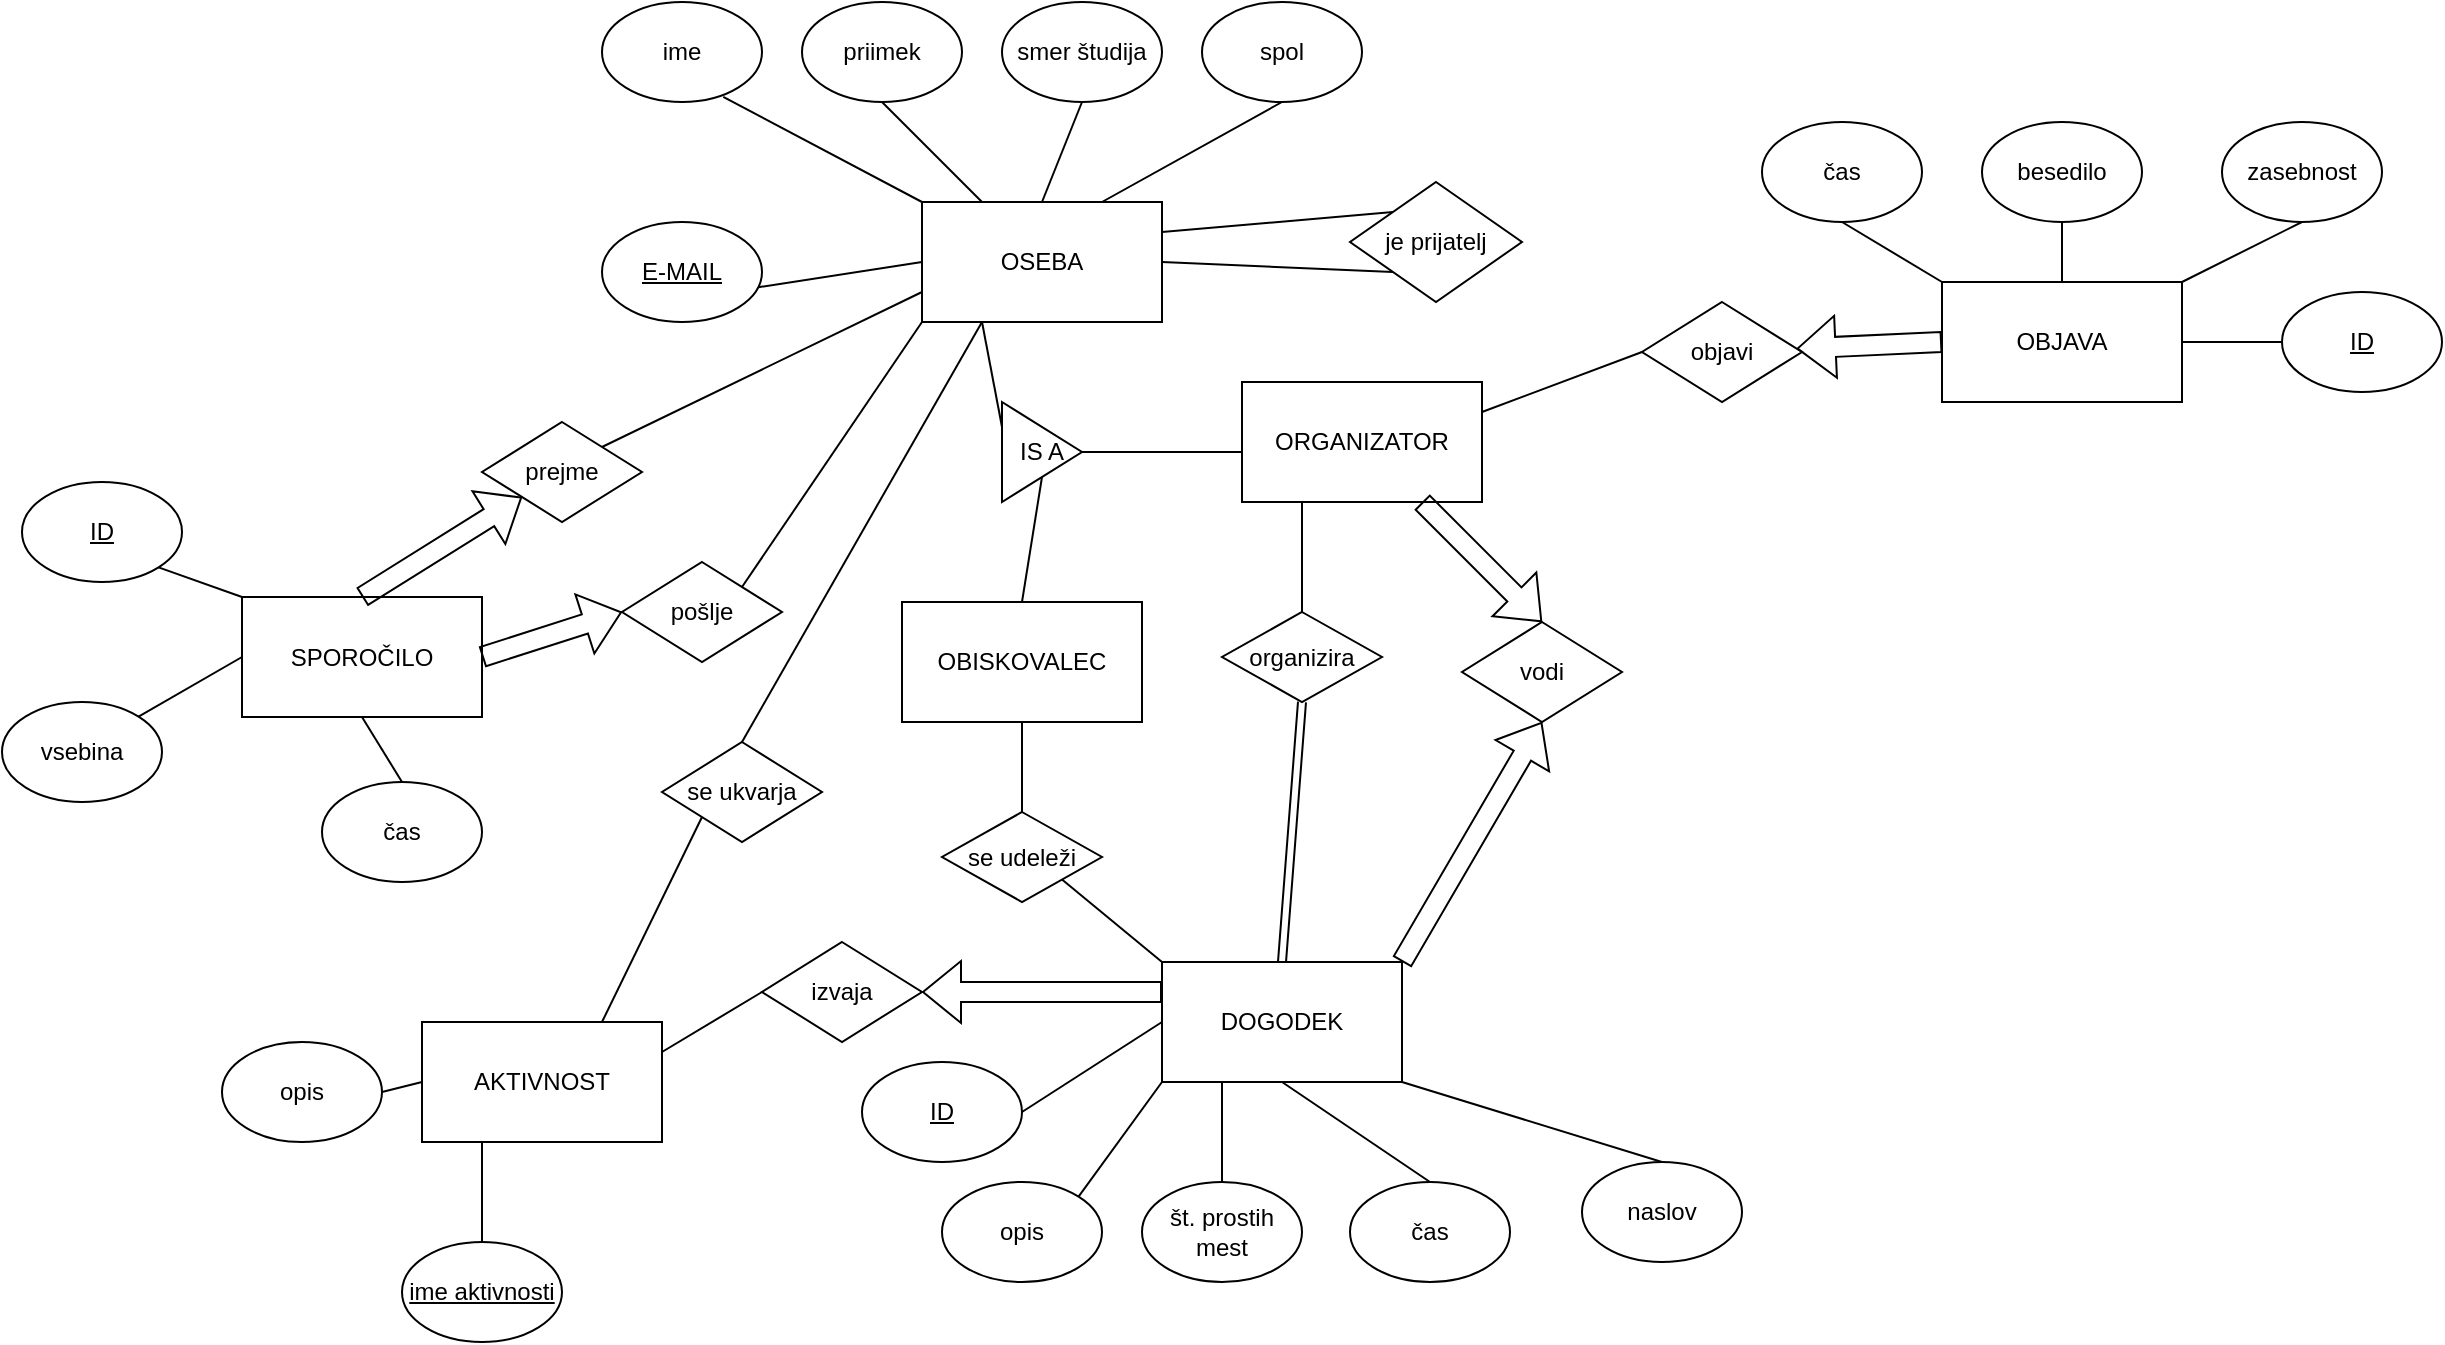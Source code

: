 <mxfile version="24.1.0" type="device">
  <diagram name="Page-1" id="Tp_HCpK_Qih_PjosU47I">
    <mxGraphModel dx="1863" dy="606" grid="1" gridSize="10" guides="1" tooltips="1" connect="1" arrows="1" fold="1" page="1" pageScale="1" pageWidth="827" pageHeight="1169" math="0" shadow="0">
      <root>
        <mxCell id="0" />
        <mxCell id="1" parent="0" />
        <mxCell id="pRCXdVqekEFX91QpnFJt-1" value="OSEBA" style="rounded=0;whiteSpace=wrap;html=1;" parent="1" vertex="1">
          <mxGeometry x="120" y="260" width="120" height="60" as="geometry" />
        </mxCell>
        <mxCell id="pRCXdVqekEFX91QpnFJt-2" value="DOGODEK" style="rounded=0;whiteSpace=wrap;html=1;" parent="1" vertex="1">
          <mxGeometry x="240" y="640" width="120" height="60" as="geometry" />
        </mxCell>
        <mxCell id="iifiJUeVj2P6wkOjP6AG-1" value="OBJAVA" style="rounded=0;whiteSpace=wrap;html=1;" parent="1" vertex="1">
          <mxGeometry x="630" y="300" width="120" height="60" as="geometry" />
        </mxCell>
        <mxCell id="iifiJUeVj2P6wkOjP6AG-2" value="SPOROČILO" style="rounded=0;whiteSpace=wrap;html=1;" parent="1" vertex="1">
          <mxGeometry x="-220" y="457.5" width="120" height="60" as="geometry" />
        </mxCell>
        <mxCell id="iifiJUeVj2P6wkOjP6AG-3" value="&lt;u&gt;E-MAIL&lt;/u&gt;" style="ellipse;whiteSpace=wrap;html=1;" parent="1" vertex="1">
          <mxGeometry x="-40" y="270" width="80" height="50" as="geometry" />
        </mxCell>
        <mxCell id="iifiJUeVj2P6wkOjP6AG-4" value="ime" style="ellipse;whiteSpace=wrap;html=1;" parent="1" vertex="1">
          <mxGeometry x="-40" y="160" width="80" height="50" as="geometry" />
        </mxCell>
        <mxCell id="iifiJUeVj2P6wkOjP6AG-6" value="priimek" style="ellipse;whiteSpace=wrap;html=1;" parent="1" vertex="1">
          <mxGeometry x="60" y="160" width="80" height="50" as="geometry" />
        </mxCell>
        <mxCell id="iifiJUeVj2P6wkOjP6AG-7" value="smer študija" style="ellipse;whiteSpace=wrap;html=1;" parent="1" vertex="1">
          <mxGeometry x="160" y="160" width="80" height="50" as="geometry" />
        </mxCell>
        <mxCell id="iifiJUeVj2P6wkOjP6AG-8" value="spol" style="ellipse;whiteSpace=wrap;html=1;" parent="1" vertex="1">
          <mxGeometry x="260" y="160" width="80" height="50" as="geometry" />
        </mxCell>
        <mxCell id="iifiJUeVj2P6wkOjP6AG-9" value="" style="endArrow=none;html=1;rounded=0;exitX=0.978;exitY=0.652;exitDx=0;exitDy=0;exitPerimeter=0;entryX=0;entryY=0.5;entryDx=0;entryDy=0;" parent="1" source="iifiJUeVj2P6wkOjP6AG-3" target="pRCXdVqekEFX91QpnFJt-1" edge="1">
          <mxGeometry width="50" height="50" relative="1" as="geometry">
            <mxPoint y="320" as="sourcePoint" />
            <mxPoint x="390" y="395" as="targetPoint" />
          </mxGeometry>
        </mxCell>
        <mxCell id="iifiJUeVj2P6wkOjP6AG-10" value="" style="endArrow=none;html=1;rounded=0;exitX=0.5;exitY=1;exitDx=0;exitDy=0;entryX=0.5;entryY=0;entryDx=0;entryDy=0;" parent="1" source="iifiJUeVj2P6wkOjP6AG-7" target="pRCXdVqekEFX91QpnFJt-1" edge="1">
          <mxGeometry width="50" height="50" relative="1" as="geometry">
            <mxPoint x="380" y="420" as="sourcePoint" />
            <mxPoint x="430" y="370" as="targetPoint" />
          </mxGeometry>
        </mxCell>
        <mxCell id="iifiJUeVj2P6wkOjP6AG-11" value="" style="endArrow=none;html=1;rounded=0;exitX=0.5;exitY=1;exitDx=0;exitDy=0;entryX=0.25;entryY=0;entryDx=0;entryDy=0;" parent="1" source="iifiJUeVj2P6wkOjP6AG-6" target="pRCXdVqekEFX91QpnFJt-1" edge="1">
          <mxGeometry width="50" height="50" relative="1" as="geometry">
            <mxPoint x="390" y="420" as="sourcePoint" />
            <mxPoint x="430" y="370" as="targetPoint" />
          </mxGeometry>
        </mxCell>
        <mxCell id="iifiJUeVj2P6wkOjP6AG-12" value="" style="endArrow=none;html=1;rounded=0;exitX=0.758;exitY=0.948;exitDx=0;exitDy=0;exitPerimeter=0;entryX=0;entryY=0;entryDx=0;entryDy=0;" parent="1" source="iifiJUeVj2P6wkOjP6AG-4" target="pRCXdVqekEFX91QpnFJt-1" edge="1">
          <mxGeometry width="50" height="50" relative="1" as="geometry">
            <mxPoint x="380" y="420" as="sourcePoint" />
            <mxPoint x="430" y="370" as="targetPoint" />
          </mxGeometry>
        </mxCell>
        <mxCell id="iifiJUeVj2P6wkOjP6AG-13" value="" style="endArrow=none;html=1;rounded=0;exitX=0.5;exitY=1;exitDx=0;exitDy=0;entryX=0.75;entryY=0;entryDx=0;entryDy=0;" parent="1" source="iifiJUeVj2P6wkOjP6AG-8" target="pRCXdVqekEFX91QpnFJt-1" edge="1">
          <mxGeometry width="50" height="50" relative="1" as="geometry">
            <mxPoint x="380" y="420" as="sourcePoint" />
            <mxPoint x="430" y="370" as="targetPoint" />
          </mxGeometry>
        </mxCell>
        <mxCell id="iifiJUeVj2P6wkOjP6AG-14" value="IS A" style="triangle;whiteSpace=wrap;html=1;" parent="1" vertex="1">
          <mxGeometry x="160" y="360" width="40" height="50" as="geometry" />
        </mxCell>
        <mxCell id="iifiJUeVj2P6wkOjP6AG-15" value="ORGANIZATOR" style="rounded=0;whiteSpace=wrap;html=1;" parent="1" vertex="1">
          <mxGeometry x="280" y="350" width="120" height="60" as="geometry" />
        </mxCell>
        <mxCell id="iifiJUeVj2P6wkOjP6AG-17" value="OBISKOVALEC" style="rounded=0;whiteSpace=wrap;html=1;" parent="1" vertex="1">
          <mxGeometry x="110" y="460" width="120" height="60" as="geometry" />
        </mxCell>
        <mxCell id="iifiJUeVj2P6wkOjP6AG-18" value="" style="endArrow=none;html=1;rounded=0;exitX=0.25;exitY=1;exitDx=0;exitDy=0;entryX=0;entryY=0.25;entryDx=0;entryDy=0;" parent="1" source="pRCXdVqekEFX91QpnFJt-1" target="iifiJUeVj2P6wkOjP6AG-14" edge="1">
          <mxGeometry width="50" height="50" relative="1" as="geometry">
            <mxPoint x="380" y="420" as="sourcePoint" />
            <mxPoint x="430" y="370" as="targetPoint" />
          </mxGeometry>
        </mxCell>
        <mxCell id="iifiJUeVj2P6wkOjP6AG-19" value="" style="endArrow=none;html=1;rounded=0;exitX=1;exitY=0.5;exitDx=0;exitDy=0;entryX=0;entryY=0.583;entryDx=0;entryDy=0;entryPerimeter=0;" parent="1" source="iifiJUeVj2P6wkOjP6AG-14" target="iifiJUeVj2P6wkOjP6AG-15" edge="1">
          <mxGeometry width="50" height="50" relative="1" as="geometry">
            <mxPoint x="380" y="420" as="sourcePoint" />
            <mxPoint x="430" y="370" as="targetPoint" />
          </mxGeometry>
        </mxCell>
        <mxCell id="iifiJUeVj2P6wkOjP6AG-20" value="" style="endArrow=none;html=1;rounded=0;exitX=0.5;exitY=1;exitDx=0;exitDy=0;entryX=0.5;entryY=0;entryDx=0;entryDy=0;" parent="1" source="iifiJUeVj2P6wkOjP6AG-14" target="iifiJUeVj2P6wkOjP6AG-17" edge="1">
          <mxGeometry width="50" height="50" relative="1" as="geometry">
            <mxPoint x="380" y="420" as="sourcePoint" />
            <mxPoint x="430" y="370" as="targetPoint" />
          </mxGeometry>
        </mxCell>
        <mxCell id="iifiJUeVj2P6wkOjP6AG-21" value="je prijatelj" style="rhombus;whiteSpace=wrap;html=1;" parent="1" vertex="1">
          <mxGeometry x="334" y="250" width="86" height="60" as="geometry" />
        </mxCell>
        <mxCell id="iifiJUeVj2P6wkOjP6AG-22" value="" style="endArrow=none;html=1;rounded=0;exitX=1;exitY=0.25;exitDx=0;exitDy=0;entryX=0;entryY=0;entryDx=0;entryDy=0;" parent="1" source="pRCXdVqekEFX91QpnFJt-1" target="iifiJUeVj2P6wkOjP6AG-21" edge="1">
          <mxGeometry width="50" height="50" relative="1" as="geometry">
            <mxPoint x="380" y="420" as="sourcePoint" />
            <mxPoint x="430" y="370" as="targetPoint" />
          </mxGeometry>
        </mxCell>
        <mxCell id="iifiJUeVj2P6wkOjP6AG-23" value="" style="endArrow=none;html=1;rounded=0;exitX=1;exitY=0.5;exitDx=0;exitDy=0;entryX=0;entryY=1;entryDx=0;entryDy=0;" parent="1" source="pRCXdVqekEFX91QpnFJt-1" target="iifiJUeVj2P6wkOjP6AG-21" edge="1">
          <mxGeometry width="50" height="50" relative="1" as="geometry">
            <mxPoint x="380" y="420" as="sourcePoint" />
            <mxPoint x="430" y="370" as="targetPoint" />
          </mxGeometry>
        </mxCell>
        <mxCell id="iifiJUeVj2P6wkOjP6AG-24" value="vodi" style="rhombus;whiteSpace=wrap;html=1;" parent="1" vertex="1">
          <mxGeometry x="390" y="470" width="80" height="50" as="geometry" />
        </mxCell>
        <mxCell id="iifiJUeVj2P6wkOjP6AG-25" value="organizira" style="rhombus;whiteSpace=wrap;html=1;" parent="1" vertex="1">
          <mxGeometry x="270" y="465" width="80" height="45" as="geometry" />
        </mxCell>
        <mxCell id="iifiJUeVj2P6wkOjP6AG-26" value="" style="shape=flexArrow;endArrow=classic;html=1;rounded=0;exitX=0.75;exitY=1;exitDx=0;exitDy=0;" parent="1" source="iifiJUeVj2P6wkOjP6AG-15" edge="1">
          <mxGeometry width="50" height="50" relative="1" as="geometry">
            <mxPoint x="380" y="520" as="sourcePoint" />
            <mxPoint x="430" y="470" as="targetPoint" />
          </mxGeometry>
        </mxCell>
        <mxCell id="iifiJUeVj2P6wkOjP6AG-27" value="" style="shape=flexArrow;endArrow=classic;html=1;rounded=0;exitX=1;exitY=0;exitDx=0;exitDy=0;entryX=0.5;entryY=1;entryDx=0;entryDy=0;" parent="1" source="pRCXdVqekEFX91QpnFJt-2" target="iifiJUeVj2P6wkOjP6AG-24" edge="1">
          <mxGeometry width="50" height="50" relative="1" as="geometry">
            <mxPoint x="380" y="520" as="sourcePoint" />
            <mxPoint x="430" y="470" as="targetPoint" />
          </mxGeometry>
        </mxCell>
        <mxCell id="iifiJUeVj2P6wkOjP6AG-28" value="" style="shape=link;html=1;rounded=0;exitX=0.5;exitY=0;exitDx=0;exitDy=0;entryX=0.5;entryY=1;entryDx=0;entryDy=0;" parent="1" source="pRCXdVqekEFX91QpnFJt-2" target="iifiJUeVj2P6wkOjP6AG-25" edge="1">
          <mxGeometry width="100" relative="1" as="geometry">
            <mxPoint x="360" y="490" as="sourcePoint" />
            <mxPoint x="460" y="490" as="targetPoint" />
          </mxGeometry>
        </mxCell>
        <mxCell id="iifiJUeVj2P6wkOjP6AG-29" value="" style="endArrow=none;html=1;rounded=0;exitX=0.5;exitY=0;exitDx=0;exitDy=0;entryX=0.25;entryY=1;entryDx=0;entryDy=0;" parent="1" source="iifiJUeVj2P6wkOjP6AG-25" target="iifiJUeVj2P6wkOjP6AG-15" edge="1">
          <mxGeometry width="50" height="50" relative="1" as="geometry">
            <mxPoint x="380" y="520" as="sourcePoint" />
            <mxPoint x="430" y="470" as="targetPoint" />
          </mxGeometry>
        </mxCell>
        <mxCell id="iifiJUeVj2P6wkOjP6AG-30" value="" style="endArrow=none;html=1;rounded=0;exitX=0.5;exitY=1;exitDx=0;exitDy=0;entryX=0.5;entryY=0;entryDx=0;entryDy=0;" parent="1" source="iifiJUeVj2P6wkOjP6AG-17" target="iifiJUeVj2P6wkOjP6AG-31" edge="1">
          <mxGeometry width="50" height="50" relative="1" as="geometry">
            <mxPoint x="380" y="520" as="sourcePoint" />
            <mxPoint x="170" y="560" as="targetPoint" />
          </mxGeometry>
        </mxCell>
        <mxCell id="iifiJUeVj2P6wkOjP6AG-31" value="se udeleži" style="rhombus;whiteSpace=wrap;html=1;" parent="1" vertex="1">
          <mxGeometry x="130" y="565" width="80" height="45" as="geometry" />
        </mxCell>
        <mxCell id="iifiJUeVj2P6wkOjP6AG-32" value="" style="endArrow=none;html=1;rounded=0;exitX=1;exitY=1;exitDx=0;exitDy=0;entryX=0;entryY=0;entryDx=0;entryDy=0;" parent="1" source="iifiJUeVj2P6wkOjP6AG-31" target="pRCXdVqekEFX91QpnFJt-2" edge="1">
          <mxGeometry width="50" height="50" relative="1" as="geometry">
            <mxPoint x="380" y="520" as="sourcePoint" />
            <mxPoint x="430" y="470" as="targetPoint" />
          </mxGeometry>
        </mxCell>
        <mxCell id="iifiJUeVj2P6wkOjP6AG-33" value="čas" style="ellipse;whiteSpace=wrap;html=1;" parent="1" vertex="1">
          <mxGeometry x="540" y="220" width="80" height="50" as="geometry" />
        </mxCell>
        <mxCell id="iifiJUeVj2P6wkOjP6AG-34" value="naslov" style="ellipse;whiteSpace=wrap;html=1;" parent="1" vertex="1">
          <mxGeometry x="450" y="740" width="80" height="50" as="geometry" />
        </mxCell>
        <mxCell id="iifiJUeVj2P6wkOjP6AG-35" value="čas" style="ellipse;whiteSpace=wrap;html=1;" parent="1" vertex="1">
          <mxGeometry x="334" y="750" width="80" height="50" as="geometry" />
        </mxCell>
        <mxCell id="iifiJUeVj2P6wkOjP6AG-36" value="št. prostih&lt;div&gt;mest&lt;/div&gt;" style="ellipse;whiteSpace=wrap;html=1;" parent="1" vertex="1">
          <mxGeometry x="230" y="750" width="80" height="50" as="geometry" />
        </mxCell>
        <mxCell id="iifiJUeVj2P6wkOjP6AG-37" value="opis" style="ellipse;whiteSpace=wrap;html=1;" parent="1" vertex="1">
          <mxGeometry x="130" y="750" width="80" height="50" as="geometry" />
        </mxCell>
        <mxCell id="iifiJUeVj2P6wkOjP6AG-38" value="&lt;u&gt;ID&lt;/u&gt;" style="ellipse;whiteSpace=wrap;html=1;" parent="1" vertex="1">
          <mxGeometry x="90" y="690" width="80" height="50" as="geometry" />
        </mxCell>
        <mxCell id="iifiJUeVj2P6wkOjP6AG-39" value="" style="endArrow=none;html=1;rounded=0;exitX=0.5;exitY=0;exitDx=0;exitDy=0;entryX=1;entryY=1;entryDx=0;entryDy=0;" parent="1" source="iifiJUeVj2P6wkOjP6AG-34" target="pRCXdVqekEFX91QpnFJt-2" edge="1">
          <mxGeometry width="50" height="50" relative="1" as="geometry">
            <mxPoint x="380" y="620" as="sourcePoint" />
            <mxPoint x="430" y="570" as="targetPoint" />
          </mxGeometry>
        </mxCell>
        <mxCell id="iifiJUeVj2P6wkOjP6AG-40" value="" style="endArrow=none;html=1;rounded=0;exitX=0.5;exitY=0;exitDx=0;exitDy=0;entryX=0.5;entryY=1;entryDx=0;entryDy=0;" parent="1" source="iifiJUeVj2P6wkOjP6AG-35" target="pRCXdVqekEFX91QpnFJt-2" edge="1">
          <mxGeometry width="50" height="50" relative="1" as="geometry">
            <mxPoint x="380" y="620" as="sourcePoint" />
            <mxPoint x="430" y="570" as="targetPoint" />
          </mxGeometry>
        </mxCell>
        <mxCell id="iifiJUeVj2P6wkOjP6AG-41" value="" style="endArrow=none;html=1;rounded=0;exitX=0.5;exitY=0;exitDx=0;exitDy=0;entryX=0.25;entryY=1;entryDx=0;entryDy=0;" parent="1" source="iifiJUeVj2P6wkOjP6AG-36" target="pRCXdVqekEFX91QpnFJt-2" edge="1">
          <mxGeometry width="50" height="50" relative="1" as="geometry">
            <mxPoint x="380" y="620" as="sourcePoint" />
            <mxPoint x="430" y="570" as="targetPoint" />
          </mxGeometry>
        </mxCell>
        <mxCell id="iifiJUeVj2P6wkOjP6AG-42" value="" style="endArrow=none;html=1;rounded=0;exitX=1;exitY=0;exitDx=0;exitDy=0;entryX=0;entryY=1;entryDx=0;entryDy=0;" parent="1" source="iifiJUeVj2P6wkOjP6AG-37" target="pRCXdVqekEFX91QpnFJt-2" edge="1">
          <mxGeometry width="50" height="50" relative="1" as="geometry">
            <mxPoint x="380" y="620" as="sourcePoint" />
            <mxPoint x="430" y="570" as="targetPoint" />
          </mxGeometry>
        </mxCell>
        <mxCell id="iifiJUeVj2P6wkOjP6AG-43" value="" style="endArrow=none;html=1;rounded=0;exitX=1;exitY=0.5;exitDx=0;exitDy=0;entryX=0;entryY=0.5;entryDx=0;entryDy=0;" parent="1" source="iifiJUeVj2P6wkOjP6AG-38" target="pRCXdVqekEFX91QpnFJt-2" edge="1">
          <mxGeometry width="50" height="50" relative="1" as="geometry">
            <mxPoint x="380" y="620" as="sourcePoint" />
            <mxPoint x="430" y="570" as="targetPoint" />
          </mxGeometry>
        </mxCell>
        <mxCell id="iifiJUeVj2P6wkOjP6AG-44" value="objavi" style="rhombus;whiteSpace=wrap;html=1;" parent="1" vertex="1">
          <mxGeometry x="480" y="310" width="80" height="50" as="geometry" />
        </mxCell>
        <mxCell id="iifiJUeVj2P6wkOjP6AG-45" value="" style="shape=flexArrow;endArrow=classic;html=1;rounded=0;exitX=0;exitY=0.5;exitDx=0;exitDy=0;" parent="1" source="iifiJUeVj2P6wkOjP6AG-1" target="iifiJUeVj2P6wkOjP6AG-44" edge="1">
          <mxGeometry width="50" height="50" relative="1" as="geometry">
            <mxPoint x="380" y="520" as="sourcePoint" />
            <mxPoint x="430" y="470" as="targetPoint" />
          </mxGeometry>
        </mxCell>
        <mxCell id="iifiJUeVj2P6wkOjP6AG-46" value="" style="endArrow=none;html=1;rounded=0;entryX=0;entryY=0.5;entryDx=0;entryDy=0;exitX=1;exitY=0.25;exitDx=0;exitDy=0;" parent="1" source="iifiJUeVj2P6wkOjP6AG-15" target="iifiJUeVj2P6wkOjP6AG-44" edge="1">
          <mxGeometry width="50" height="50" relative="1" as="geometry">
            <mxPoint x="380" y="520" as="sourcePoint" />
            <mxPoint x="430" y="470" as="targetPoint" />
          </mxGeometry>
        </mxCell>
        <mxCell id="iifiJUeVj2P6wkOjP6AG-49" value="zasebnost" style="ellipse;whiteSpace=wrap;html=1;" parent="1" vertex="1">
          <mxGeometry x="770" y="220" width="80" height="50" as="geometry" />
        </mxCell>
        <mxCell id="iifiJUeVj2P6wkOjP6AG-50" value="besedilo" style="ellipse;whiteSpace=wrap;html=1;" parent="1" vertex="1">
          <mxGeometry x="650" y="220" width="80" height="50" as="geometry" />
        </mxCell>
        <mxCell id="iifiJUeVj2P6wkOjP6AG-51" value="" style="endArrow=none;html=1;rounded=0;entryX=0.5;entryY=1;entryDx=0;entryDy=0;exitX=0;exitY=0;exitDx=0;exitDy=0;" parent="1" source="iifiJUeVj2P6wkOjP6AG-1" target="iifiJUeVj2P6wkOjP6AG-33" edge="1">
          <mxGeometry width="50" height="50" relative="1" as="geometry">
            <mxPoint x="380" y="460" as="sourcePoint" />
            <mxPoint x="430" y="410" as="targetPoint" />
          </mxGeometry>
        </mxCell>
        <mxCell id="iifiJUeVj2P6wkOjP6AG-52" value="" style="endArrow=none;html=1;rounded=0;entryX=1;entryY=0;entryDx=0;entryDy=0;exitX=0.5;exitY=1;exitDx=0;exitDy=0;" parent="1" source="iifiJUeVj2P6wkOjP6AG-49" target="iifiJUeVj2P6wkOjP6AG-1" edge="1">
          <mxGeometry width="50" height="50" relative="1" as="geometry">
            <mxPoint x="380" y="460" as="sourcePoint" />
            <mxPoint x="430" y="410" as="targetPoint" />
          </mxGeometry>
        </mxCell>
        <mxCell id="iifiJUeVj2P6wkOjP6AG-53" value="" style="endArrow=none;html=1;rounded=0;exitX=0.5;exitY=0;exitDx=0;exitDy=0;entryX=0.5;entryY=1;entryDx=0;entryDy=0;" parent="1" source="iifiJUeVj2P6wkOjP6AG-1" target="iifiJUeVj2P6wkOjP6AG-50" edge="1">
          <mxGeometry width="50" height="50" relative="1" as="geometry">
            <mxPoint x="380" y="460" as="sourcePoint" />
            <mxPoint x="430" y="410" as="targetPoint" />
          </mxGeometry>
        </mxCell>
        <mxCell id="iifiJUeVj2P6wkOjP6AG-54" value="&lt;u&gt;ID&lt;/u&gt;" style="ellipse;whiteSpace=wrap;html=1;" parent="1" vertex="1">
          <mxGeometry x="800" y="305" width="80" height="50" as="geometry" />
        </mxCell>
        <mxCell id="iifiJUeVj2P6wkOjP6AG-55" value="" style="endArrow=none;html=1;rounded=0;entryX=1;entryY=0.5;entryDx=0;entryDy=0;exitX=0;exitY=0.5;exitDx=0;exitDy=0;" parent="1" source="iifiJUeVj2P6wkOjP6AG-54" target="iifiJUeVj2P6wkOjP6AG-1" edge="1">
          <mxGeometry width="50" height="50" relative="1" as="geometry">
            <mxPoint x="490" y="460" as="sourcePoint" />
            <mxPoint x="540" y="410" as="targetPoint" />
          </mxGeometry>
        </mxCell>
        <mxCell id="iifiJUeVj2P6wkOjP6AG-56" value="čas" style="ellipse;whiteSpace=wrap;html=1;" parent="1" vertex="1">
          <mxGeometry x="-180" y="550" width="80" height="50" as="geometry" />
        </mxCell>
        <mxCell id="iifiJUeVj2P6wkOjP6AG-57" value="vsebina" style="ellipse;whiteSpace=wrap;html=1;" parent="1" vertex="1">
          <mxGeometry x="-340" y="510" width="80" height="50" as="geometry" />
        </mxCell>
        <mxCell id="iifiJUeVj2P6wkOjP6AG-58" value="&lt;u&gt;ID&lt;/u&gt;" style="ellipse;whiteSpace=wrap;html=1;" parent="1" vertex="1">
          <mxGeometry x="-330" y="400" width="80" height="50" as="geometry" />
        </mxCell>
        <mxCell id="iifiJUeVj2P6wkOjP6AG-59" value="" style="endArrow=none;html=1;rounded=0;exitX=1;exitY=1;exitDx=0;exitDy=0;entryX=0;entryY=0;entryDx=0;entryDy=0;" parent="1" source="iifiJUeVj2P6wkOjP6AG-58" target="iifiJUeVj2P6wkOjP6AG-2" edge="1">
          <mxGeometry width="50" height="50" relative="1" as="geometry">
            <mxPoint x="-30" y="460" as="sourcePoint" />
            <mxPoint x="20" y="410" as="targetPoint" />
          </mxGeometry>
        </mxCell>
        <mxCell id="iifiJUeVj2P6wkOjP6AG-60" value="" style="endArrow=none;html=1;rounded=0;entryX=0;entryY=0.5;entryDx=0;entryDy=0;exitX=1;exitY=0;exitDx=0;exitDy=0;" parent="1" source="iifiJUeVj2P6wkOjP6AG-57" target="iifiJUeVj2P6wkOjP6AG-2" edge="1">
          <mxGeometry width="50" height="50" relative="1" as="geometry">
            <mxPoint x="-30" y="460" as="sourcePoint" />
            <mxPoint x="20" y="410" as="targetPoint" />
          </mxGeometry>
        </mxCell>
        <mxCell id="iifiJUeVj2P6wkOjP6AG-61" value="" style="endArrow=none;html=1;rounded=0;exitX=0.5;exitY=0;exitDx=0;exitDy=0;entryX=0.5;entryY=1;entryDx=0;entryDy=0;" parent="1" source="iifiJUeVj2P6wkOjP6AG-56" target="iifiJUeVj2P6wkOjP6AG-2" edge="1">
          <mxGeometry width="50" height="50" relative="1" as="geometry">
            <mxPoint x="-30" y="460" as="sourcePoint" />
            <mxPoint x="20" y="410" as="targetPoint" />
          </mxGeometry>
        </mxCell>
        <mxCell id="iifiJUeVj2P6wkOjP6AG-62" value="prejme" style="rhombus;whiteSpace=wrap;html=1;" parent="1" vertex="1">
          <mxGeometry x="-100" y="370" width="80" height="50" as="geometry" />
        </mxCell>
        <mxCell id="iifiJUeVj2P6wkOjP6AG-63" value="pošlje" style="rhombus;whiteSpace=wrap;html=1;" parent="1" vertex="1">
          <mxGeometry x="-30" y="440" width="80" height="50" as="geometry" />
        </mxCell>
        <mxCell id="iifiJUeVj2P6wkOjP6AG-64" value="" style="endArrow=none;html=1;rounded=0;entryX=0;entryY=0.75;entryDx=0;entryDy=0;exitX=1;exitY=0;exitDx=0;exitDy=0;" parent="1" source="iifiJUeVj2P6wkOjP6AG-62" target="pRCXdVqekEFX91QpnFJt-1" edge="1">
          <mxGeometry width="50" height="50" relative="1" as="geometry">
            <mxPoint x="-30" y="460" as="sourcePoint" />
            <mxPoint x="20" y="410" as="targetPoint" />
          </mxGeometry>
        </mxCell>
        <mxCell id="iifiJUeVj2P6wkOjP6AG-65" value="" style="endArrow=none;html=1;rounded=0;entryX=0;entryY=1;entryDx=0;entryDy=0;exitX=1;exitY=0;exitDx=0;exitDy=0;" parent="1" source="iifiJUeVj2P6wkOjP6AG-63" target="pRCXdVqekEFX91QpnFJt-1" edge="1">
          <mxGeometry width="50" height="50" relative="1" as="geometry">
            <mxPoint x="-30" y="460" as="sourcePoint" />
            <mxPoint x="20" y="410" as="targetPoint" />
          </mxGeometry>
        </mxCell>
        <mxCell id="iifiJUeVj2P6wkOjP6AG-66" value="" style="shape=flexArrow;endArrow=classic;html=1;rounded=0;exitX=0.5;exitY=0;exitDx=0;exitDy=0;entryX=0;entryY=1;entryDx=0;entryDy=0;" parent="1" source="iifiJUeVj2P6wkOjP6AG-2" target="iifiJUeVj2P6wkOjP6AG-62" edge="1">
          <mxGeometry width="50" height="50" relative="1" as="geometry">
            <mxPoint x="-30" y="460" as="sourcePoint" />
            <mxPoint x="20" y="410" as="targetPoint" />
          </mxGeometry>
        </mxCell>
        <mxCell id="iifiJUeVj2P6wkOjP6AG-67" value="" style="shape=flexArrow;endArrow=classic;html=1;rounded=0;exitX=1;exitY=0.5;exitDx=0;exitDy=0;entryX=0;entryY=0.5;entryDx=0;entryDy=0;" parent="1" source="iifiJUeVj2P6wkOjP6AG-2" target="iifiJUeVj2P6wkOjP6AG-63" edge="1">
          <mxGeometry width="50" height="50" relative="1" as="geometry">
            <mxPoint x="-30" y="460" as="sourcePoint" />
            <mxPoint x="20" y="410" as="targetPoint" />
          </mxGeometry>
        </mxCell>
        <mxCell id="iifiJUeVj2P6wkOjP6AG-68" value="AKTIVNOST" style="rounded=0;whiteSpace=wrap;html=1;" parent="1" vertex="1">
          <mxGeometry x="-130" y="670" width="120" height="60" as="geometry" />
        </mxCell>
        <mxCell id="iifiJUeVj2P6wkOjP6AG-69" value="izvaja" style="rhombus;whiteSpace=wrap;html=1;" parent="1" vertex="1">
          <mxGeometry x="40" y="630" width="80" height="50" as="geometry" />
        </mxCell>
        <mxCell id="iifiJUeVj2P6wkOjP6AG-70" value="" style="shape=flexArrow;endArrow=classic;html=1;rounded=0;exitX=0;exitY=0.25;exitDx=0;exitDy=0;entryX=1;entryY=0.5;entryDx=0;entryDy=0;" parent="1" source="pRCXdVqekEFX91QpnFJt-2" target="iifiJUeVj2P6wkOjP6AG-69" edge="1">
          <mxGeometry width="50" height="50" relative="1" as="geometry">
            <mxPoint x="590" y="560" as="sourcePoint" />
            <mxPoint x="120" y="655" as="targetPoint" />
          </mxGeometry>
        </mxCell>
        <mxCell id="iifiJUeVj2P6wkOjP6AG-71" value="" style="endArrow=none;html=1;rounded=0;exitX=1;exitY=0.25;exitDx=0;exitDy=0;entryX=0;entryY=0.5;entryDx=0;entryDy=0;" parent="1" source="iifiJUeVj2P6wkOjP6AG-68" target="iifiJUeVj2P6wkOjP6AG-69" edge="1">
          <mxGeometry width="50" height="50" relative="1" as="geometry">
            <mxPoint x="590" y="560" as="sourcePoint" />
            <mxPoint x="530" y="670" as="targetPoint" />
          </mxGeometry>
        </mxCell>
        <mxCell id="iifiJUeVj2P6wkOjP6AG-73" value="opis" style="ellipse;whiteSpace=wrap;html=1;" parent="1" vertex="1">
          <mxGeometry x="-230" y="680" width="80" height="50" as="geometry" />
        </mxCell>
        <mxCell id="iifiJUeVj2P6wkOjP6AG-74" value="&lt;u&gt;ime aktivnosti&lt;/u&gt;" style="ellipse;whiteSpace=wrap;html=1;" parent="1" vertex="1">
          <mxGeometry x="-140" y="780" width="80" height="50" as="geometry" />
        </mxCell>
        <mxCell id="iifiJUeVj2P6wkOjP6AG-75" value="" style="endArrow=none;html=1;rounded=0;exitX=0.25;exitY=1;exitDx=0;exitDy=0;entryX=0.5;entryY=0;entryDx=0;entryDy=0;" parent="1" source="iifiJUeVj2P6wkOjP6AG-68" target="iifiJUeVj2P6wkOjP6AG-74" edge="1">
          <mxGeometry width="50" height="50" relative="1" as="geometry">
            <mxPoint x="590" y="560" as="sourcePoint" />
            <mxPoint x="640" y="510" as="targetPoint" />
          </mxGeometry>
        </mxCell>
        <mxCell id="iifiJUeVj2P6wkOjP6AG-78" value="" style="endArrow=none;html=1;rounded=0;exitX=0;exitY=0.5;exitDx=0;exitDy=0;entryX=1;entryY=0.5;entryDx=0;entryDy=0;" parent="1" source="iifiJUeVj2P6wkOjP6AG-68" target="iifiJUeVj2P6wkOjP6AG-73" edge="1">
          <mxGeometry width="50" height="50" relative="1" as="geometry">
            <mxPoint x="590" y="560" as="sourcePoint" />
            <mxPoint x="640" y="510" as="targetPoint" />
          </mxGeometry>
        </mxCell>
        <mxCell id="iifiJUeVj2P6wkOjP6AG-82" style="edgeStyle=orthogonalEdgeStyle;rounded=0;orthogonalLoop=1;jettySize=auto;html=1;exitX=0.5;exitY=1;exitDx=0;exitDy=0;" parent="1" source="iifiJUeVj2P6wkOjP6AG-73" target="iifiJUeVj2P6wkOjP6AG-73" edge="1">
          <mxGeometry relative="1" as="geometry" />
        </mxCell>
        <mxCell id="iifiJUeVj2P6wkOjP6AG-83" value="se ukvarja" style="rhombus;whiteSpace=wrap;html=1;" parent="1" vertex="1">
          <mxGeometry x="-10" y="530" width="80" height="50" as="geometry" />
        </mxCell>
        <mxCell id="iifiJUeVj2P6wkOjP6AG-84" value="" style="endArrow=none;html=1;rounded=0;entryX=0.25;entryY=1;entryDx=0;entryDy=0;exitX=0.5;exitY=0;exitDx=0;exitDy=0;" parent="1" source="iifiJUeVj2P6wkOjP6AG-83" target="pRCXdVqekEFX91QpnFJt-1" edge="1">
          <mxGeometry width="50" height="50" relative="1" as="geometry">
            <mxPoint x="70" y="500" as="sourcePoint" />
            <mxPoint x="120" y="450" as="targetPoint" />
          </mxGeometry>
        </mxCell>
        <mxCell id="iifiJUeVj2P6wkOjP6AG-85" value="" style="endArrow=none;html=1;rounded=0;exitX=0;exitY=1;exitDx=0;exitDy=0;entryX=0.75;entryY=0;entryDx=0;entryDy=0;" parent="1" source="iifiJUeVj2P6wkOjP6AG-83" target="iifiJUeVj2P6wkOjP6AG-68" edge="1">
          <mxGeometry width="50" height="50" relative="1" as="geometry">
            <mxPoint x="70" y="500" as="sourcePoint" />
            <mxPoint x="120" y="450" as="targetPoint" />
          </mxGeometry>
        </mxCell>
      </root>
    </mxGraphModel>
  </diagram>
</mxfile>
